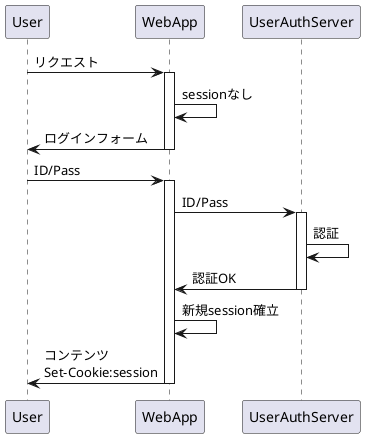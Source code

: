 @startuml hogehoge
participant User

User -> WebApp: リクエスト
activate WebApp

WebApp -> WebApp: sessionなし

WebApp -> User: ログインフォーム
deactivate WebApp

User -> WebApp: ID/Pass
activate WebApp

WebApp -> UserAuthServer: ID/Pass
activate UserAuthServer

UserAuthServer -> UserAuthServer: 認証


UserAuthServer -> WebApp: 認証OK
deactivate UserAuthServer

WebApp -> WebApp: 新規session確立

WebApp -> User: コンテンツ\nSet-Cookie:session
deactivate WebApp
@enduml